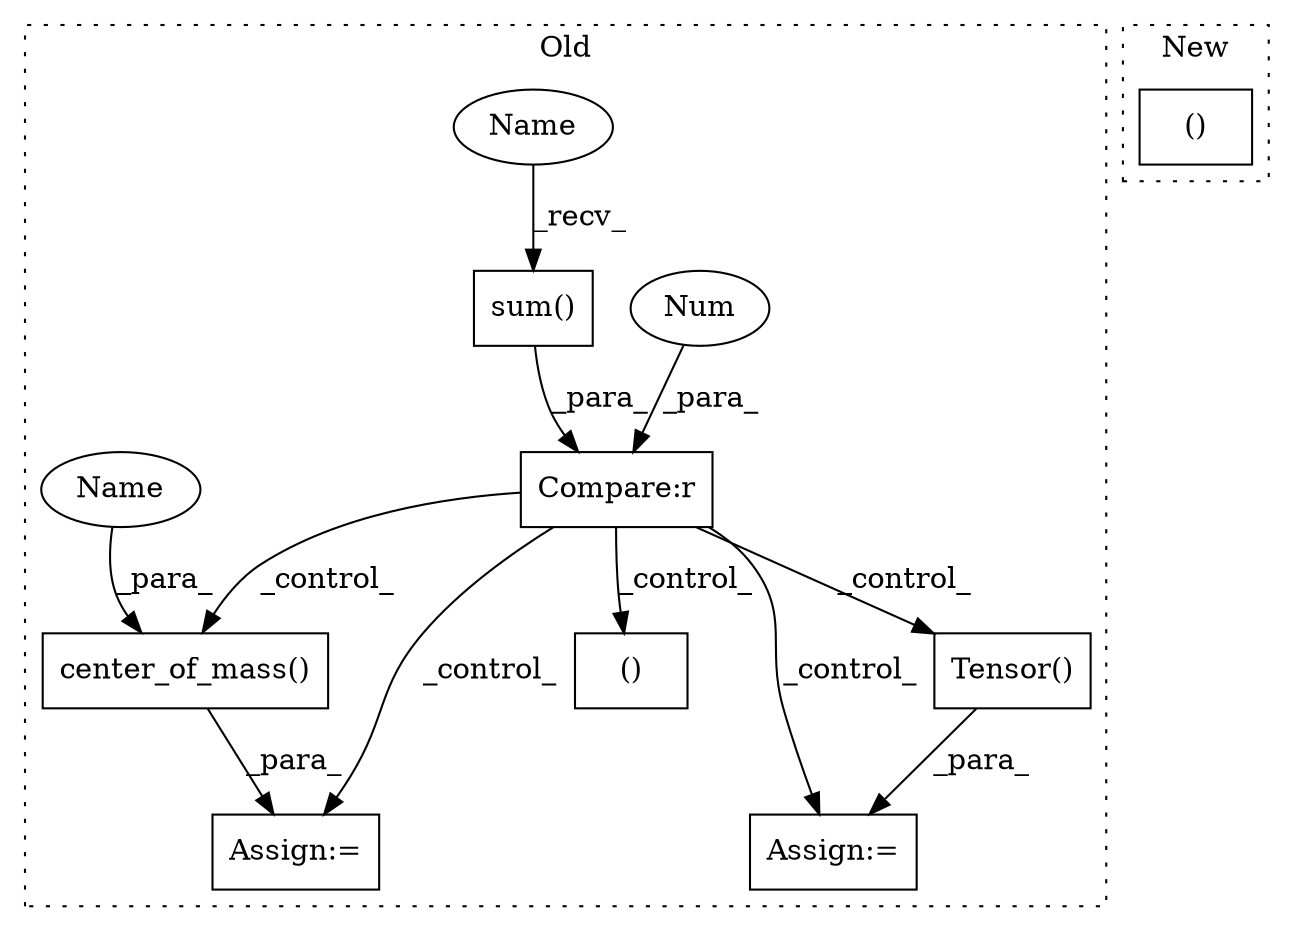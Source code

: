 digraph G {
subgraph cluster0 {
1 [label="center_of_mass()" a="75" s="10879,10923" l="36,1" shape="box"];
3 [label="Assign:=" a="68" s="10866" l="13" shape="box"];
4 [label="Compare:r" a="40" s="10679" l="19" shape="box"];
5 [label="()" a="54" s="10866" l="10" shape="box"];
6 [label="sum()" a="75" s="10679" l="14" shape="box"];
7 [label="Num" a="76" s="10696" l="2" shape="ellipse"];
8 [label="Assign:=" a="68" s="11941" l="3" shape="box"];
9 [label="Tensor()" a="75" s="11944,11965" l="13,1" shape="box"];
10 [label="Name" a="87" s="10679" l="8" shape="ellipse"];
11 [label="Name" a="87" s="10915" l="8" shape="ellipse"];
label = "Old";
style="dotted";
}
subgraph cluster1 {
2 [label="()" a="54" s="11069" l="11" shape="box"];
label = "New";
style="dotted";
}
1 -> 3 [label="_para_"];
4 -> 9 [label="_control_"];
4 -> 5 [label="_control_"];
4 -> 1 [label="_control_"];
4 -> 3 [label="_control_"];
4 -> 8 [label="_control_"];
6 -> 4 [label="_para_"];
7 -> 4 [label="_para_"];
9 -> 8 [label="_para_"];
10 -> 6 [label="_recv_"];
11 -> 1 [label="_para_"];
}